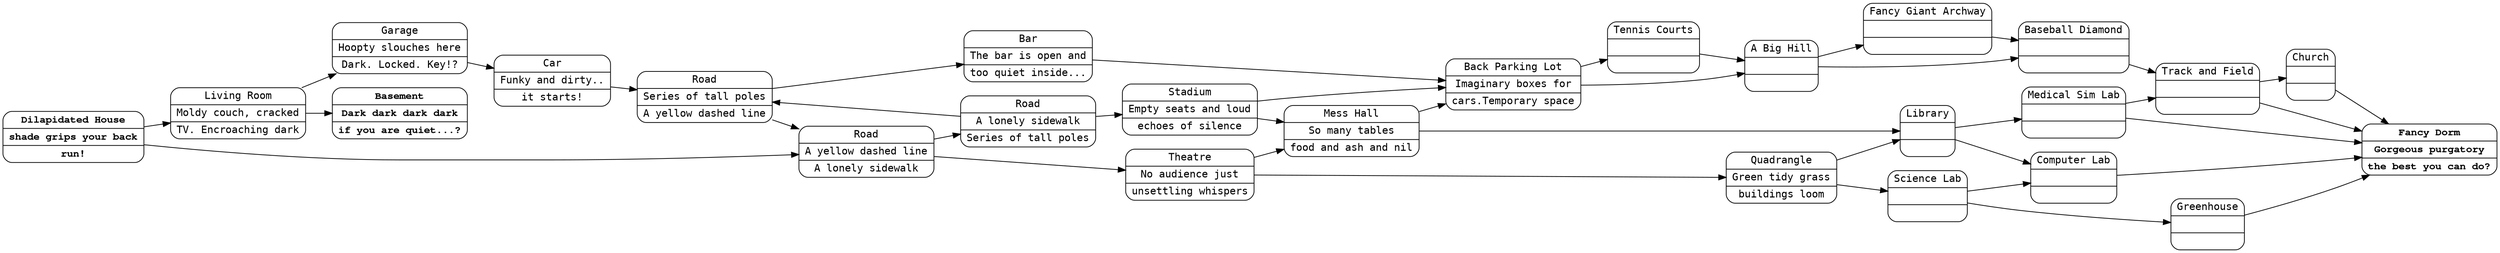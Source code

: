 strict digraph Maze
{
graph[overlap = "false", splines = "true",rankdir=LR]

node [style=filled,shape=Mrecord, fontname="courier bold"]
DilapidatedHouse [fillcolor=white,label="Dilapidated House   |shade grips your back|run!                "]
Basement [fillcolor=white,label="Basement            |Dark dark dark dark |if you are quiet...?"]
FancyDorm [fillcolor=white,label="Fancy Dorm          |Gorgeous purgatory  |the best you can do?"]

node [style=rounded,shape=record,fontname="courier"]
LivingRoom [fillcolor=white,label="Living Room         |Moldy couch, cracked|TV. Encroaching dark"]
Garage [fillcolor=white,label="Garage              |Hoopty slouches here|Dark. Locked. Key!? "]
Car [fillcolor=white,label="Car                 |Funky and dirty..   |it starts!          "]
Road1 [fillcolor=white,label="Road                |A yellow dashed line|A lonely sidewalk   "]
Road2 [fillcolor=white,label="Road                |A lonely sidewalk   |Series of tall poles"]
Road3 [fillcolor=white,label="Road                |Series of tall poles|A yellow dashed line"]
Bar [fillcolor=white,label="Bar                 |The bar is open and |too quiet inside... "]
Stadium [fillcolor=white,label="Stadium             |Empty seats and loud|echoes of silence   "]
Theatre [fillcolor=white,label="Theatre             |No audience   just  |unsettling whispers "]
Quadrangle [fillcolor=white,label="Quadrangle          |Green tidy grass    |buildings loom      "]
MessHall [fillcolor=white,label="Mess Hall           |So many tables      |food and ash and nil"]
BackParkingLot [fillcolor=white,label="Back Parking Lot    |Imaginary boxes for |cars.Temporary space"]
Greenhouse [fillcolor=white,label="Greenhouse          |                    |                    "]
ScienceLab [fillcolor=white,label="Science Lab         |                    |                    "]
Library [fillcolor=white,label="Library             |                    |                    "]
TennisCourts [fillcolor=white,label="Tennis Courts       |                    |                    "]
ComputerLab [fillcolor=white,label="Computer Lab        |                    |                    "]
MedSimLab [fillcolor=white,label="Medical Sim Lab     |                    |                    "]
Hills [fillcolor=white,label="A Big Hill          |                    |                    "]
FancyArch [fillcolor=white,label="Fancy Giant Archway |                    |                    "]
BaseballDiamond [fillcolor=white,label="Baseball Diamond    |                    |                    "]
TrackAndField [fillcolor=white,label="Track and Field     |                    |                    "]
Church [fillcolor=white,label="Church              |                    |                    "]

DilapidatedHouse -> {LivingRoom Road1}
LivingRoom -> {Basement Garage}
Basement -> {}
Garage -> {Car}
Car -> {Road3}
Road1 -> {Theatre Road2}
Road2 -> {Stadium Road3}
Road3 -> {Bar Road1}
Bar -> {BackParkingLot}
Stadium -> {BackParkingLot MessHall}
Theatre -> {MessHall Quadrangle}
Quadrangle -> {Library ScienceLab}
MessHall -> {BackParkingLot Library}
BackParkingLot -> {Hills TennisCourts}
Greenhouse -> {FancyDorm}
ScienceLab -> {Greenhouse ComputerLab}
Library -> {ComputerLab MedSimLab}
TennisCourts -> {Hills}
ComputerLab -> {FancyDorm}
MedSimLab -> {FancyDorm TrackAndField}
Hills -> {FancyArch BaseballDiamond}
FancyArch -> {BaseballDiamond}
BaseballDiamond -> {TrackAndField}
TrackAndField -> {FancyDorm Church}
Church -> {FancyDorm}
FancyDorm -> {}
}

